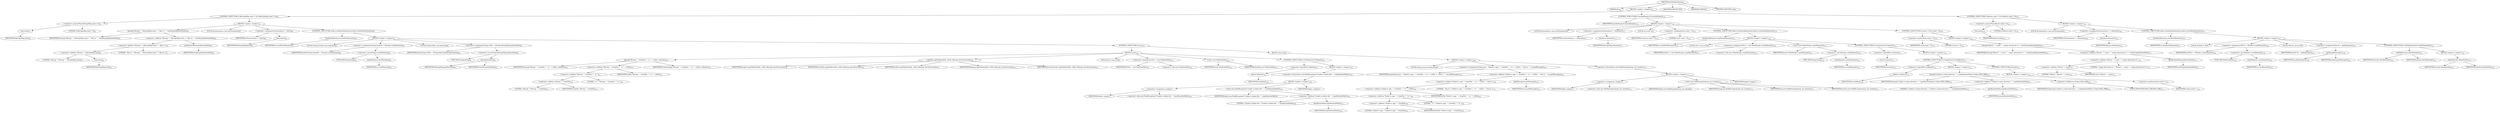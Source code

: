 digraph "doFileOperations" {  
"39" [label = <(METHOD,doFileOperations)<SUB>91</SUB>> ]
"6" [label = <(PARAM,this)<SUB>91</SUB>> ]
"40" [label = <(BLOCK,&lt;empty&gt;,&lt;empty&gt;)<SUB>91</SUB>> ]
"41" [label = <(CONTROL_STRUCTURE,if (fileCopyMap.size() &gt; 0),if (fileCopyMap.size() &gt; 0))<SUB>92</SUB>> ]
"42" [label = <(&lt;operator&gt;.greaterThan,fileCopyMap.size() &gt; 0)<SUB>92</SUB>> ]
"43" [label = <(size,size())<SUB>92</SUB>> ]
"44" [label = <(IDENTIFIER,fileCopyMap,size())<SUB>92</SUB>> ]
"45" [label = <(LITERAL,0,fileCopyMap.size() &gt; 0)<SUB>92</SUB>> ]
"46" [label = <(BLOCK,&lt;empty&gt;,&lt;empty&gt;)<SUB>92</SUB>> ]
"47" [label = <(log,log(&quot;Moving &quot; + fileCopyMap.size() + &quot; files to &quot; + destDir.getAbsolutePath()))<SUB>93</SUB>> ]
"5" [label = <(IDENTIFIER,this,log(&quot;Moving &quot; + fileCopyMap.size() + &quot; files to &quot; + destDir.getAbsolutePath()))<SUB>93</SUB>> ]
"48" [label = <(&lt;operator&gt;.addition,&quot;Moving &quot; + fileCopyMap.size() + &quot; files to &quot; + destDir.getAbsolutePath())<SUB>93</SUB>> ]
"49" [label = <(&lt;operator&gt;.addition,&quot;Moving &quot; + fileCopyMap.size() + &quot; files to &quot;)<SUB>93</SUB>> ]
"50" [label = <(&lt;operator&gt;.addition,&quot;Moving &quot; + fileCopyMap.size())<SUB>93</SUB>> ]
"51" [label = <(LITERAL,&quot;Moving &quot;,&quot;Moving &quot; + fileCopyMap.size())<SUB>93</SUB>> ]
"52" [label = <(size,size())<SUB>93</SUB>> ]
"53" [label = <(IDENTIFIER,fileCopyMap,size())<SUB>93</SUB>> ]
"54" [label = <(LITERAL,&quot; files to &quot;,&quot;Moving &quot; + fileCopyMap.size() + &quot; files to &quot;)<SUB>93</SUB>> ]
"55" [label = <(getAbsolutePath,getAbsolutePath())<SUB>94</SUB>> ]
"56" [label = <(IDENTIFIER,destDir,getAbsolutePath())<SUB>94</SUB>> ]
"57" [label = <(LOCAL,Enumeration e: java.util.Enumeration)> ]
"58" [label = <(&lt;operator&gt;.assignment,Enumeration e = keys())<SUB>96</SUB>> ]
"59" [label = <(IDENTIFIER,e,Enumeration e = keys())<SUB>96</SUB>> ]
"60" [label = <(keys,keys())<SUB>96</SUB>> ]
"61" [label = <(IDENTIFIER,fileCopyMap,keys())<SUB>96</SUB>> ]
"62" [label = <(CONTROL_STRUCTURE,while (e.hasMoreElements()),while (e.hasMoreElements()))<SUB>97</SUB>> ]
"63" [label = <(hasMoreElements,e.hasMoreElements())<SUB>97</SUB>> ]
"64" [label = <(IDENTIFIER,e,e.hasMoreElements())<SUB>97</SUB>> ]
"65" [label = <(BLOCK,&lt;empty&gt;,&lt;empty&gt;)<SUB>97</SUB>> ]
"66" [label = <(LOCAL,String fromFile: java.lang.String)> ]
"67" [label = <(&lt;operator&gt;.assignment,String fromFile = (String) e.nextElement())<SUB>98</SUB>> ]
"68" [label = <(IDENTIFIER,fromFile,String fromFile = (String) e.nextElement())<SUB>98</SUB>> ]
"69" [label = <(&lt;operator&gt;.cast,(String) e.nextElement())<SUB>98</SUB>> ]
"70" [label = <(TYPE_REF,String,String)<SUB>98</SUB>> ]
"71" [label = <(nextElement,e.nextElement())<SUB>98</SUB>> ]
"72" [label = <(IDENTIFIER,e,e.nextElement())<SUB>98</SUB>> ]
"73" [label = <(LOCAL,String toFile: java.lang.String)> ]
"74" [label = <(&lt;operator&gt;.assignment,String toFile = (String) fileCopyMap.get(fromFile))<SUB>99</SUB>> ]
"75" [label = <(IDENTIFIER,toFile,String toFile = (String) fileCopyMap.get(fromFile))<SUB>99</SUB>> ]
"76" [label = <(&lt;operator&gt;.cast,(String) fileCopyMap.get(fromFile))<SUB>99</SUB>> ]
"77" [label = <(TYPE_REF,String,String)<SUB>99</SUB>> ]
"78" [label = <(get,get(fromFile))<SUB>99</SUB>> ]
"79" [label = <(IDENTIFIER,fileCopyMap,get(fromFile))<SUB>99</SUB>> ]
"80" [label = <(IDENTIFIER,fromFile,get(fromFile))<SUB>99</SUB>> ]
"81" [label = <(CONTROL_STRUCTURE,try,try)<SUB>101</SUB>> ]
"82" [label = <(BLOCK,try,try)<SUB>101</SUB>> ]
"83" [label = <(log,log(&quot;Moving &quot; + fromFile + &quot; to &quot; + toFile, verbosity))<SUB>102</SUB>> ]
"7" [label = <(IDENTIFIER,this,log(&quot;Moving &quot; + fromFile + &quot; to &quot; + toFile, verbosity))<SUB>102</SUB>> ]
"84" [label = <(&lt;operator&gt;.addition,&quot;Moving &quot; + fromFile + &quot; to &quot; + toFile)<SUB>102</SUB>> ]
"85" [label = <(&lt;operator&gt;.addition,&quot;Moving &quot; + fromFile + &quot; to &quot;)<SUB>102</SUB>> ]
"86" [label = <(&lt;operator&gt;.addition,&quot;Moving &quot; + fromFile)<SUB>102</SUB>> ]
"87" [label = <(LITERAL,&quot;Moving &quot;,&quot;Moving &quot; + fromFile)<SUB>102</SUB>> ]
"88" [label = <(IDENTIFIER,fromFile,&quot;Moving &quot; + fromFile)<SUB>102</SUB>> ]
"89" [label = <(LITERAL,&quot; to &quot;,&quot;Moving &quot; + fromFile + &quot; to &quot;)<SUB>102</SUB>> ]
"90" [label = <(IDENTIFIER,toFile,&quot;Moving &quot; + fromFile + &quot; to &quot; + toFile)<SUB>102</SUB>> ]
"91" [label = <(IDENTIFIER,verbosity,log(&quot;Moving &quot; + fromFile + &quot; to &quot; + toFile, verbosity))<SUB>102</SUB>> ]
"92" [label = <(copyFile,copyFile(fromFile, toFile, filtering, forceOverwrite))<SUB>103</SUB>> ]
"93" [label = <(IDENTIFIER,project,copyFile(fromFile, toFile, filtering, forceOverwrite))<SUB>103</SUB>> ]
"94" [label = <(IDENTIFIER,fromFile,copyFile(fromFile, toFile, filtering, forceOverwrite))<SUB>103</SUB>> ]
"95" [label = <(IDENTIFIER,toFile,copyFile(fromFile, toFile, filtering, forceOverwrite))<SUB>103</SUB>> ]
"96" [label = <(IDENTIFIER,filtering,copyFile(fromFile, toFile, filtering, forceOverwrite))<SUB>103</SUB>> ]
"97" [label = <(IDENTIFIER,forceOverwrite,copyFile(fromFile, toFile, filtering, forceOverwrite))<SUB>103</SUB>> ]
"9" [label = <(LOCAL,File f: java.io.File)> ]
"98" [label = <(&lt;operator&gt;.assignment,File f = new File(fromFile))<SUB>104</SUB>> ]
"99" [label = <(IDENTIFIER,f,File f = new File(fromFile))<SUB>104</SUB>> ]
"100" [label = <(&lt;operator&gt;.alloc,new File(fromFile))<SUB>104</SUB>> ]
"101" [label = <(&lt;init&gt;,new File(fromFile))<SUB>104</SUB>> ]
"8" [label = <(IDENTIFIER,f,new File(fromFile))<SUB>104</SUB>> ]
"102" [label = <(IDENTIFIER,fromFile,new File(fromFile))<SUB>104</SUB>> ]
"103" [label = <(CONTROL_STRUCTURE,if (!f.delete()),if (!f.delete()))<SUB>105</SUB>> ]
"104" [label = <(&lt;operator&gt;.logicalNot,!f.delete())<SUB>105</SUB>> ]
"105" [label = <(delete,f.delete())<SUB>105</SUB>> ]
"106" [label = <(IDENTIFIER,f,f.delete())<SUB>105</SUB>> ]
"107" [label = <(BLOCK,&lt;empty&gt;,&lt;empty&gt;)<SUB>105</SUB>> ]
"108" [label = <(&lt;operator&gt;.throw,throw new BuildException(&quot;Unable to delete file &quot; + f.getAbsolutePath());)<SUB>106</SUB>> ]
"109" [label = <(BLOCK,&lt;empty&gt;,&lt;empty&gt;)<SUB>106</SUB>> ]
"110" [label = <(&lt;operator&gt;.assignment,&lt;empty&gt;)> ]
"111" [label = <(IDENTIFIER,$obj1,&lt;empty&gt;)> ]
"112" [label = <(&lt;operator&gt;.alloc,new BuildException(&quot;Unable to delete file &quot; + f.getAbsolutePath()))<SUB>106</SUB>> ]
"113" [label = <(&lt;init&gt;,new BuildException(&quot;Unable to delete file &quot; + f.getAbsolutePath()))<SUB>106</SUB>> ]
"114" [label = <(IDENTIFIER,$obj1,new BuildException(&quot;Unable to delete file &quot; + f.getAbsolutePath()))> ]
"115" [label = <(&lt;operator&gt;.addition,&quot;Unable to delete file &quot; + f.getAbsolutePath())<SUB>106</SUB>> ]
"116" [label = <(LITERAL,&quot;Unable to delete file &quot;,&quot;Unable to delete file &quot; + f.getAbsolutePath())<SUB>106</SUB>> ]
"117" [label = <(getAbsolutePath,f.getAbsolutePath())<SUB>106</SUB>> ]
"118" [label = <(IDENTIFIER,f,f.getAbsolutePath())<SUB>106</SUB>> ]
"119" [label = <(IDENTIFIER,$obj1,&lt;empty&gt;)> ]
"120" [label = <(BLOCK,catch,catch)> ]
"121" [label = <(BLOCK,&lt;empty&gt;,&lt;empty&gt;)<SUB>108</SUB>> ]
"122" [label = <(LOCAL,String msg: java.lang.String)> ]
"123" [label = <(&lt;operator&gt;.assignment,String msg = &quot;Failed to copy &quot; + fromFile + &quot; to &quot; + toFile + &quot; due to &quot; + ioe.getMessage())<SUB>109</SUB>> ]
"124" [label = <(IDENTIFIER,msg,String msg = &quot;Failed to copy &quot; + fromFile + &quot; to &quot; + toFile + &quot; due to &quot; + ioe.getMessage())<SUB>109</SUB>> ]
"125" [label = <(&lt;operator&gt;.addition,&quot;Failed to copy &quot; + fromFile + &quot; to &quot; + toFile + &quot; due to &quot; + ioe.getMessage())<SUB>109</SUB>> ]
"126" [label = <(&lt;operator&gt;.addition,&quot;Failed to copy &quot; + fromFile + &quot; to &quot; + toFile + &quot; due to &quot;)<SUB>109</SUB>> ]
"127" [label = <(&lt;operator&gt;.addition,&quot;Failed to copy &quot; + fromFile + &quot; to &quot; + toFile)<SUB>109</SUB>> ]
"128" [label = <(&lt;operator&gt;.addition,&quot;Failed to copy &quot; + fromFile + &quot; to &quot;)<SUB>109</SUB>> ]
"129" [label = <(&lt;operator&gt;.addition,&quot;Failed to copy &quot; + fromFile)<SUB>109</SUB>> ]
"130" [label = <(LITERAL,&quot;Failed to copy &quot;,&quot;Failed to copy &quot; + fromFile)<SUB>109</SUB>> ]
"131" [label = <(IDENTIFIER,fromFile,&quot;Failed to copy &quot; + fromFile)<SUB>109</SUB>> ]
"132" [label = <(LITERAL,&quot; to &quot;,&quot;Failed to copy &quot; + fromFile + &quot; to &quot;)<SUB>109</SUB>> ]
"133" [label = <(IDENTIFIER,toFile,&quot;Failed to copy &quot; + fromFile + &quot; to &quot; + toFile)<SUB>109</SUB>> ]
"134" [label = <(LITERAL,&quot; due to &quot;,&quot;Failed to copy &quot; + fromFile + &quot; to &quot; + toFile + &quot; due to &quot;)<SUB>110</SUB>> ]
"135" [label = <(getMessage,ioe.getMessage())<SUB>110</SUB>> ]
"136" [label = <(IDENTIFIER,ioe,ioe.getMessage())<SUB>110</SUB>> ]
"137" [label = <(&lt;operator&gt;.throw,throw new BuildException(msg, ioe, location);)<SUB>111</SUB>> ]
"138" [label = <(BLOCK,&lt;empty&gt;,&lt;empty&gt;)<SUB>111</SUB>> ]
"139" [label = <(&lt;operator&gt;.assignment,&lt;empty&gt;)> ]
"140" [label = <(IDENTIFIER,$obj2,&lt;empty&gt;)> ]
"141" [label = <(&lt;operator&gt;.alloc,new BuildException(msg, ioe, location))<SUB>111</SUB>> ]
"142" [label = <(&lt;init&gt;,new BuildException(msg, ioe, location))<SUB>111</SUB>> ]
"143" [label = <(IDENTIFIER,$obj2,new BuildException(msg, ioe, location))> ]
"144" [label = <(IDENTIFIER,msg,new BuildException(msg, ioe, location))<SUB>111</SUB>> ]
"145" [label = <(IDENTIFIER,ioe,new BuildException(msg, ioe, location))<SUB>111</SUB>> ]
"146" [label = <(IDENTIFIER,location,new BuildException(msg, ioe, location))<SUB>111</SUB>> ]
"147" [label = <(IDENTIFIER,$obj2,&lt;empty&gt;)> ]
"148" [label = <(CONTROL_STRUCTURE,if (includeEmpty),if (includeEmpty))<SUB>116</SUB>> ]
"149" [label = <(IDENTIFIER,includeEmpty,if (includeEmpty))<SUB>116</SUB>> ]
"150" [label = <(BLOCK,&lt;empty&gt;,&lt;empty&gt;)<SUB>116</SUB>> ]
"151" [label = <(LOCAL,Enumeration e: java.util.Enumeration)> ]
"152" [label = <(&lt;operator&gt;.assignment,Enumeration e = elements())<SUB>117</SUB>> ]
"153" [label = <(IDENTIFIER,e,Enumeration e = elements())<SUB>117</SUB>> ]
"154" [label = <(elements,elements())<SUB>117</SUB>> ]
"155" [label = <(IDENTIFIER,dirCopyMap,elements())<SUB>117</SUB>> ]
"156" [label = <(LOCAL,int count: int)> ]
"157" [label = <(&lt;operator&gt;.assignment,int count = 0)<SUB>118</SUB>> ]
"158" [label = <(IDENTIFIER,count,int count = 0)<SUB>118</SUB>> ]
"159" [label = <(LITERAL,0,int count = 0)<SUB>118</SUB>> ]
"160" [label = <(CONTROL_STRUCTURE,while (e.hasMoreElements()),while (e.hasMoreElements()))<SUB>119</SUB>> ]
"161" [label = <(hasMoreElements,e.hasMoreElements())<SUB>119</SUB>> ]
"162" [label = <(IDENTIFIER,e,e.hasMoreElements())<SUB>119</SUB>> ]
"163" [label = <(BLOCK,&lt;empty&gt;,&lt;empty&gt;)<SUB>119</SUB>> ]
"11" [label = <(LOCAL,File d: java.io.File)> ]
"164" [label = <(&lt;operator&gt;.assignment,File d = new File((String) e.nextElement()))<SUB>120</SUB>> ]
"165" [label = <(IDENTIFIER,d,File d = new File((String) e.nextElement()))<SUB>120</SUB>> ]
"166" [label = <(&lt;operator&gt;.alloc,new File((String) e.nextElement()))<SUB>120</SUB>> ]
"167" [label = <(&lt;init&gt;,new File((String) e.nextElement()))<SUB>120</SUB>> ]
"10" [label = <(IDENTIFIER,d,new File((String) e.nextElement()))<SUB>120</SUB>> ]
"168" [label = <(&lt;operator&gt;.cast,(String) e.nextElement())<SUB>120</SUB>> ]
"169" [label = <(TYPE_REF,String,String)<SUB>120</SUB>> ]
"170" [label = <(nextElement,e.nextElement())<SUB>120</SUB>> ]
"171" [label = <(IDENTIFIER,e,e.nextElement())<SUB>120</SUB>> ]
"172" [label = <(CONTROL_STRUCTURE,if (!d.exists()),if (!d.exists()))<SUB>121</SUB>> ]
"173" [label = <(&lt;operator&gt;.logicalNot,!d.exists())<SUB>121</SUB>> ]
"174" [label = <(exists,d.exists())<SUB>121</SUB>> ]
"175" [label = <(IDENTIFIER,d,d.exists())<SUB>121</SUB>> ]
"176" [label = <(BLOCK,&lt;empty&gt;,&lt;empty&gt;)<SUB>121</SUB>> ]
"177" [label = <(CONTROL_STRUCTURE,if (!d.mkdirs()),if (!d.mkdirs()))<SUB>122</SUB>> ]
"178" [label = <(&lt;operator&gt;.logicalNot,!d.mkdirs())<SUB>122</SUB>> ]
"179" [label = <(mkdirs,d.mkdirs())<SUB>122</SUB>> ]
"180" [label = <(IDENTIFIER,d,d.mkdirs())<SUB>122</SUB>> ]
"181" [label = <(BLOCK,&lt;empty&gt;,&lt;empty&gt;)<SUB>122</SUB>> ]
"182" [label = <(log,log(&quot;Unable to create directory &quot; + d.getAbsolutePath(), Project.MSG_ERR))<SUB>123</SUB>> ]
"12" [label = <(IDENTIFIER,this,log(&quot;Unable to create directory &quot; + d.getAbsolutePath(), Project.MSG_ERR))<SUB>123</SUB>> ]
"183" [label = <(&lt;operator&gt;.addition,&quot;Unable to create directory &quot; + d.getAbsolutePath())<SUB>123</SUB>> ]
"184" [label = <(LITERAL,&quot;Unable to create directory &quot;,&quot;Unable to create directory &quot; + d.getAbsolutePath())<SUB>123</SUB>> ]
"185" [label = <(getAbsolutePath,d.getAbsolutePath())<SUB>123</SUB>> ]
"186" [label = <(IDENTIFIER,d,d.getAbsolutePath())<SUB>123</SUB>> ]
"187" [label = <(&lt;operator&gt;.fieldAccess,Project.MSG_ERR)<SUB>123</SUB>> ]
"188" [label = <(IDENTIFIER,Project,log(&quot;Unable to create directory &quot; + d.getAbsolutePath(), Project.MSG_ERR))<SUB>123</SUB>> ]
"189" [label = <(FIELD_IDENTIFIER,MSG_ERR,MSG_ERR)<SUB>123</SUB>> ]
"190" [label = <(CONTROL_STRUCTURE,else,else)<SUB>124</SUB>> ]
"191" [label = <(BLOCK,&lt;empty&gt;,&lt;empty&gt;)<SUB>124</SUB>> ]
"192" [label = <(&lt;operator&gt;.postIncrement,count++)<SUB>125</SUB>> ]
"193" [label = <(IDENTIFIER,count,count++)<SUB>125</SUB>> ]
"194" [label = <(CONTROL_STRUCTURE,if (count &gt; 0),if (count &gt; 0))<SUB>130</SUB>> ]
"195" [label = <(&lt;operator&gt;.greaterThan,count &gt; 0)<SUB>130</SUB>> ]
"196" [label = <(IDENTIFIER,count,count &gt; 0)<SUB>130</SUB>> ]
"197" [label = <(LITERAL,0,count &gt; 0)<SUB>130</SUB>> ]
"198" [label = <(BLOCK,&lt;empty&gt;,&lt;empty&gt;)<SUB>130</SUB>> ]
"199" [label = <(log,log(&quot;Moved &quot; + count + &quot; empty directories to &quot; + destDir.getAbsolutePath()))<SUB>131</SUB>> ]
"13" [label = <(IDENTIFIER,this,log(&quot;Moved &quot; + count + &quot; empty directories to &quot; + destDir.getAbsolutePath()))<SUB>131</SUB>> ]
"200" [label = <(&lt;operator&gt;.addition,&quot;Moved &quot; + count + &quot; empty directories to &quot; + destDir.getAbsolutePath())<SUB>131</SUB>> ]
"201" [label = <(&lt;operator&gt;.addition,&quot;Moved &quot; + count + &quot; empty directories to &quot;)<SUB>131</SUB>> ]
"202" [label = <(&lt;operator&gt;.addition,&quot;Moved &quot; + count)<SUB>131</SUB>> ]
"203" [label = <(LITERAL,&quot;Moved &quot;,&quot;Moved &quot; + count)<SUB>131</SUB>> ]
"204" [label = <(IDENTIFIER,count,&quot;Moved &quot; + count)<SUB>131</SUB>> ]
"205" [label = <(LITERAL,&quot; empty directories to &quot;,&quot;Moved &quot; + count + &quot; empty directories to &quot;)<SUB>131</SUB>> ]
"206" [label = <(getAbsolutePath,getAbsolutePath())<SUB>131</SUB>> ]
"207" [label = <(IDENTIFIER,destDir,getAbsolutePath())<SUB>131</SUB>> ]
"208" [label = <(CONTROL_STRUCTURE,if (filesets.size() &gt; 0),if (filesets.size() &gt; 0))<SUB>135</SUB>> ]
"209" [label = <(&lt;operator&gt;.greaterThan,filesets.size() &gt; 0)<SUB>135</SUB>> ]
"210" [label = <(size,size())<SUB>135</SUB>> ]
"211" [label = <(IDENTIFIER,filesets,size())<SUB>135</SUB>> ]
"212" [label = <(LITERAL,0,filesets.size() &gt; 0)<SUB>135</SUB>> ]
"213" [label = <(BLOCK,&lt;empty&gt;,&lt;empty&gt;)<SUB>135</SUB>> ]
"214" [label = <(LOCAL,Enumeration e: java.util.Enumeration)> ]
"215" [label = <(&lt;operator&gt;.assignment,Enumeration e = elements())<SUB>136</SUB>> ]
"216" [label = <(IDENTIFIER,e,Enumeration e = elements())<SUB>136</SUB>> ]
"217" [label = <(elements,elements())<SUB>136</SUB>> ]
"218" [label = <(IDENTIFIER,filesets,elements())<SUB>136</SUB>> ]
"219" [label = <(CONTROL_STRUCTURE,while (e.hasMoreElements()),while (e.hasMoreElements()))<SUB>137</SUB>> ]
"220" [label = <(hasMoreElements,e.hasMoreElements())<SUB>137</SUB>> ]
"221" [label = <(IDENTIFIER,e,e.hasMoreElements())<SUB>137</SUB>> ]
"222" [label = <(BLOCK,&lt;empty&gt;,&lt;empty&gt;)<SUB>137</SUB>> ]
"223" [label = <(LOCAL,FileSet fs: ANY)> ]
"224" [label = <(&lt;operator&gt;.assignment,ANY fs = (FileSet) e.nextElement())<SUB>138</SUB>> ]
"225" [label = <(IDENTIFIER,fs,ANY fs = (FileSet) e.nextElement())<SUB>138</SUB>> ]
"226" [label = <(&lt;operator&gt;.cast,(FileSet) e.nextElement())<SUB>138</SUB>> ]
"227" [label = <(TYPE_REF,FileSet,FileSet)<SUB>138</SUB>> ]
"228" [label = <(nextElement,e.nextElement())<SUB>138</SUB>> ]
"229" [label = <(IDENTIFIER,e,e.nextElement())<SUB>138</SUB>> ]
"230" [label = <(LOCAL,File dir: java.io.File)> ]
"231" [label = <(&lt;operator&gt;.assignment,File dir = getDir(project))<SUB>139</SUB>> ]
"232" [label = <(IDENTIFIER,dir,File dir = getDir(project))<SUB>139</SUB>> ]
"233" [label = <(getDir,getDir(project))<SUB>139</SUB>> ]
"234" [label = <(IDENTIFIER,fs,getDir(project))<SUB>139</SUB>> ]
"235" [label = <(IDENTIFIER,project,getDir(project))<SUB>139</SUB>> ]
"236" [label = <(CONTROL_STRUCTURE,if (okToDelete(dir)),if (okToDelete(dir)))<SUB>141</SUB>> ]
"237" [label = <(okToDelete,this.okToDelete(dir))<SUB>141</SUB>> ]
"14" [label = <(IDENTIFIER,this,this.okToDelete(dir))<SUB>141</SUB>> ]
"238" [label = <(IDENTIFIER,dir,this.okToDelete(dir))<SUB>141</SUB>> ]
"239" [label = <(BLOCK,&lt;empty&gt;,&lt;empty&gt;)<SUB>141</SUB>> ]
"240" [label = <(deleteDir,this.deleteDir(dir))<SUB>142</SUB>> ]
"15" [label = <(IDENTIFIER,this,this.deleteDir(dir))<SUB>142</SUB>> ]
"241" [label = <(IDENTIFIER,dir,this.deleteDir(dir))<SUB>142</SUB>> ]
"242" [label = <(MODIFIER,PROTECTED)> ]
"243" [label = <(MODIFIER,VIRTUAL)> ]
"244" [label = <(METHOD_RETURN,void)<SUB>91</SUB>> ]
  "39" -> "6" 
  "39" -> "40" 
  "39" -> "242" 
  "39" -> "243" 
  "39" -> "244" 
  "40" -> "41" 
  "40" -> "148" 
  "40" -> "208" 
  "41" -> "42" 
  "41" -> "46" 
  "42" -> "43" 
  "42" -> "45" 
  "43" -> "44" 
  "46" -> "47" 
  "46" -> "57" 
  "46" -> "58" 
  "46" -> "62" 
  "47" -> "5" 
  "47" -> "48" 
  "48" -> "49" 
  "48" -> "55" 
  "49" -> "50" 
  "49" -> "54" 
  "50" -> "51" 
  "50" -> "52" 
  "52" -> "53" 
  "55" -> "56" 
  "58" -> "59" 
  "58" -> "60" 
  "60" -> "61" 
  "62" -> "63" 
  "62" -> "65" 
  "63" -> "64" 
  "65" -> "66" 
  "65" -> "67" 
  "65" -> "73" 
  "65" -> "74" 
  "65" -> "81" 
  "67" -> "68" 
  "67" -> "69" 
  "69" -> "70" 
  "69" -> "71" 
  "71" -> "72" 
  "74" -> "75" 
  "74" -> "76" 
  "76" -> "77" 
  "76" -> "78" 
  "78" -> "79" 
  "78" -> "80" 
  "81" -> "82" 
  "81" -> "120" 
  "82" -> "83" 
  "82" -> "92" 
  "82" -> "9" 
  "82" -> "98" 
  "82" -> "101" 
  "82" -> "103" 
  "83" -> "7" 
  "83" -> "84" 
  "83" -> "91" 
  "84" -> "85" 
  "84" -> "90" 
  "85" -> "86" 
  "85" -> "89" 
  "86" -> "87" 
  "86" -> "88" 
  "92" -> "93" 
  "92" -> "94" 
  "92" -> "95" 
  "92" -> "96" 
  "92" -> "97" 
  "98" -> "99" 
  "98" -> "100" 
  "101" -> "8" 
  "101" -> "102" 
  "103" -> "104" 
  "103" -> "107" 
  "104" -> "105" 
  "105" -> "106" 
  "107" -> "108" 
  "108" -> "109" 
  "109" -> "110" 
  "109" -> "113" 
  "109" -> "119" 
  "110" -> "111" 
  "110" -> "112" 
  "113" -> "114" 
  "113" -> "115" 
  "115" -> "116" 
  "115" -> "117" 
  "117" -> "118" 
  "120" -> "121" 
  "121" -> "122" 
  "121" -> "123" 
  "121" -> "137" 
  "123" -> "124" 
  "123" -> "125" 
  "125" -> "126" 
  "125" -> "135" 
  "126" -> "127" 
  "126" -> "134" 
  "127" -> "128" 
  "127" -> "133" 
  "128" -> "129" 
  "128" -> "132" 
  "129" -> "130" 
  "129" -> "131" 
  "135" -> "136" 
  "137" -> "138" 
  "138" -> "139" 
  "138" -> "142" 
  "138" -> "147" 
  "139" -> "140" 
  "139" -> "141" 
  "142" -> "143" 
  "142" -> "144" 
  "142" -> "145" 
  "142" -> "146" 
  "148" -> "149" 
  "148" -> "150" 
  "150" -> "151" 
  "150" -> "152" 
  "150" -> "156" 
  "150" -> "157" 
  "150" -> "160" 
  "150" -> "194" 
  "152" -> "153" 
  "152" -> "154" 
  "154" -> "155" 
  "157" -> "158" 
  "157" -> "159" 
  "160" -> "161" 
  "160" -> "163" 
  "161" -> "162" 
  "163" -> "11" 
  "163" -> "164" 
  "163" -> "167" 
  "163" -> "172" 
  "164" -> "165" 
  "164" -> "166" 
  "167" -> "10" 
  "167" -> "168" 
  "168" -> "169" 
  "168" -> "170" 
  "170" -> "171" 
  "172" -> "173" 
  "172" -> "176" 
  "173" -> "174" 
  "174" -> "175" 
  "176" -> "177" 
  "177" -> "178" 
  "177" -> "181" 
  "177" -> "190" 
  "178" -> "179" 
  "179" -> "180" 
  "181" -> "182" 
  "182" -> "12" 
  "182" -> "183" 
  "182" -> "187" 
  "183" -> "184" 
  "183" -> "185" 
  "185" -> "186" 
  "187" -> "188" 
  "187" -> "189" 
  "190" -> "191" 
  "191" -> "192" 
  "192" -> "193" 
  "194" -> "195" 
  "194" -> "198" 
  "195" -> "196" 
  "195" -> "197" 
  "198" -> "199" 
  "199" -> "13" 
  "199" -> "200" 
  "200" -> "201" 
  "200" -> "206" 
  "201" -> "202" 
  "201" -> "205" 
  "202" -> "203" 
  "202" -> "204" 
  "206" -> "207" 
  "208" -> "209" 
  "208" -> "213" 
  "209" -> "210" 
  "209" -> "212" 
  "210" -> "211" 
  "213" -> "214" 
  "213" -> "215" 
  "213" -> "219" 
  "215" -> "216" 
  "215" -> "217" 
  "217" -> "218" 
  "219" -> "220" 
  "219" -> "222" 
  "220" -> "221" 
  "222" -> "223" 
  "222" -> "224" 
  "222" -> "230" 
  "222" -> "231" 
  "222" -> "236" 
  "224" -> "225" 
  "224" -> "226" 
  "226" -> "227" 
  "226" -> "228" 
  "228" -> "229" 
  "231" -> "232" 
  "231" -> "233" 
  "233" -> "234" 
  "233" -> "235" 
  "236" -> "237" 
  "236" -> "239" 
  "237" -> "14" 
  "237" -> "238" 
  "239" -> "240" 
  "240" -> "15" 
  "240" -> "241" 
}
